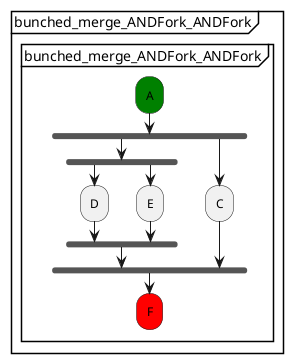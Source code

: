 @startuml
partition "bunched_merge_ANDFork_ANDFork" {
    group "bunched_merge_ANDFork_ANDFork"
        #green:A;
        fork
            fork
                :D;
            fork again
                :E;
            end fork
        fork again
            :C;
        end fork
        #red:F;
    end group
}
@enduml